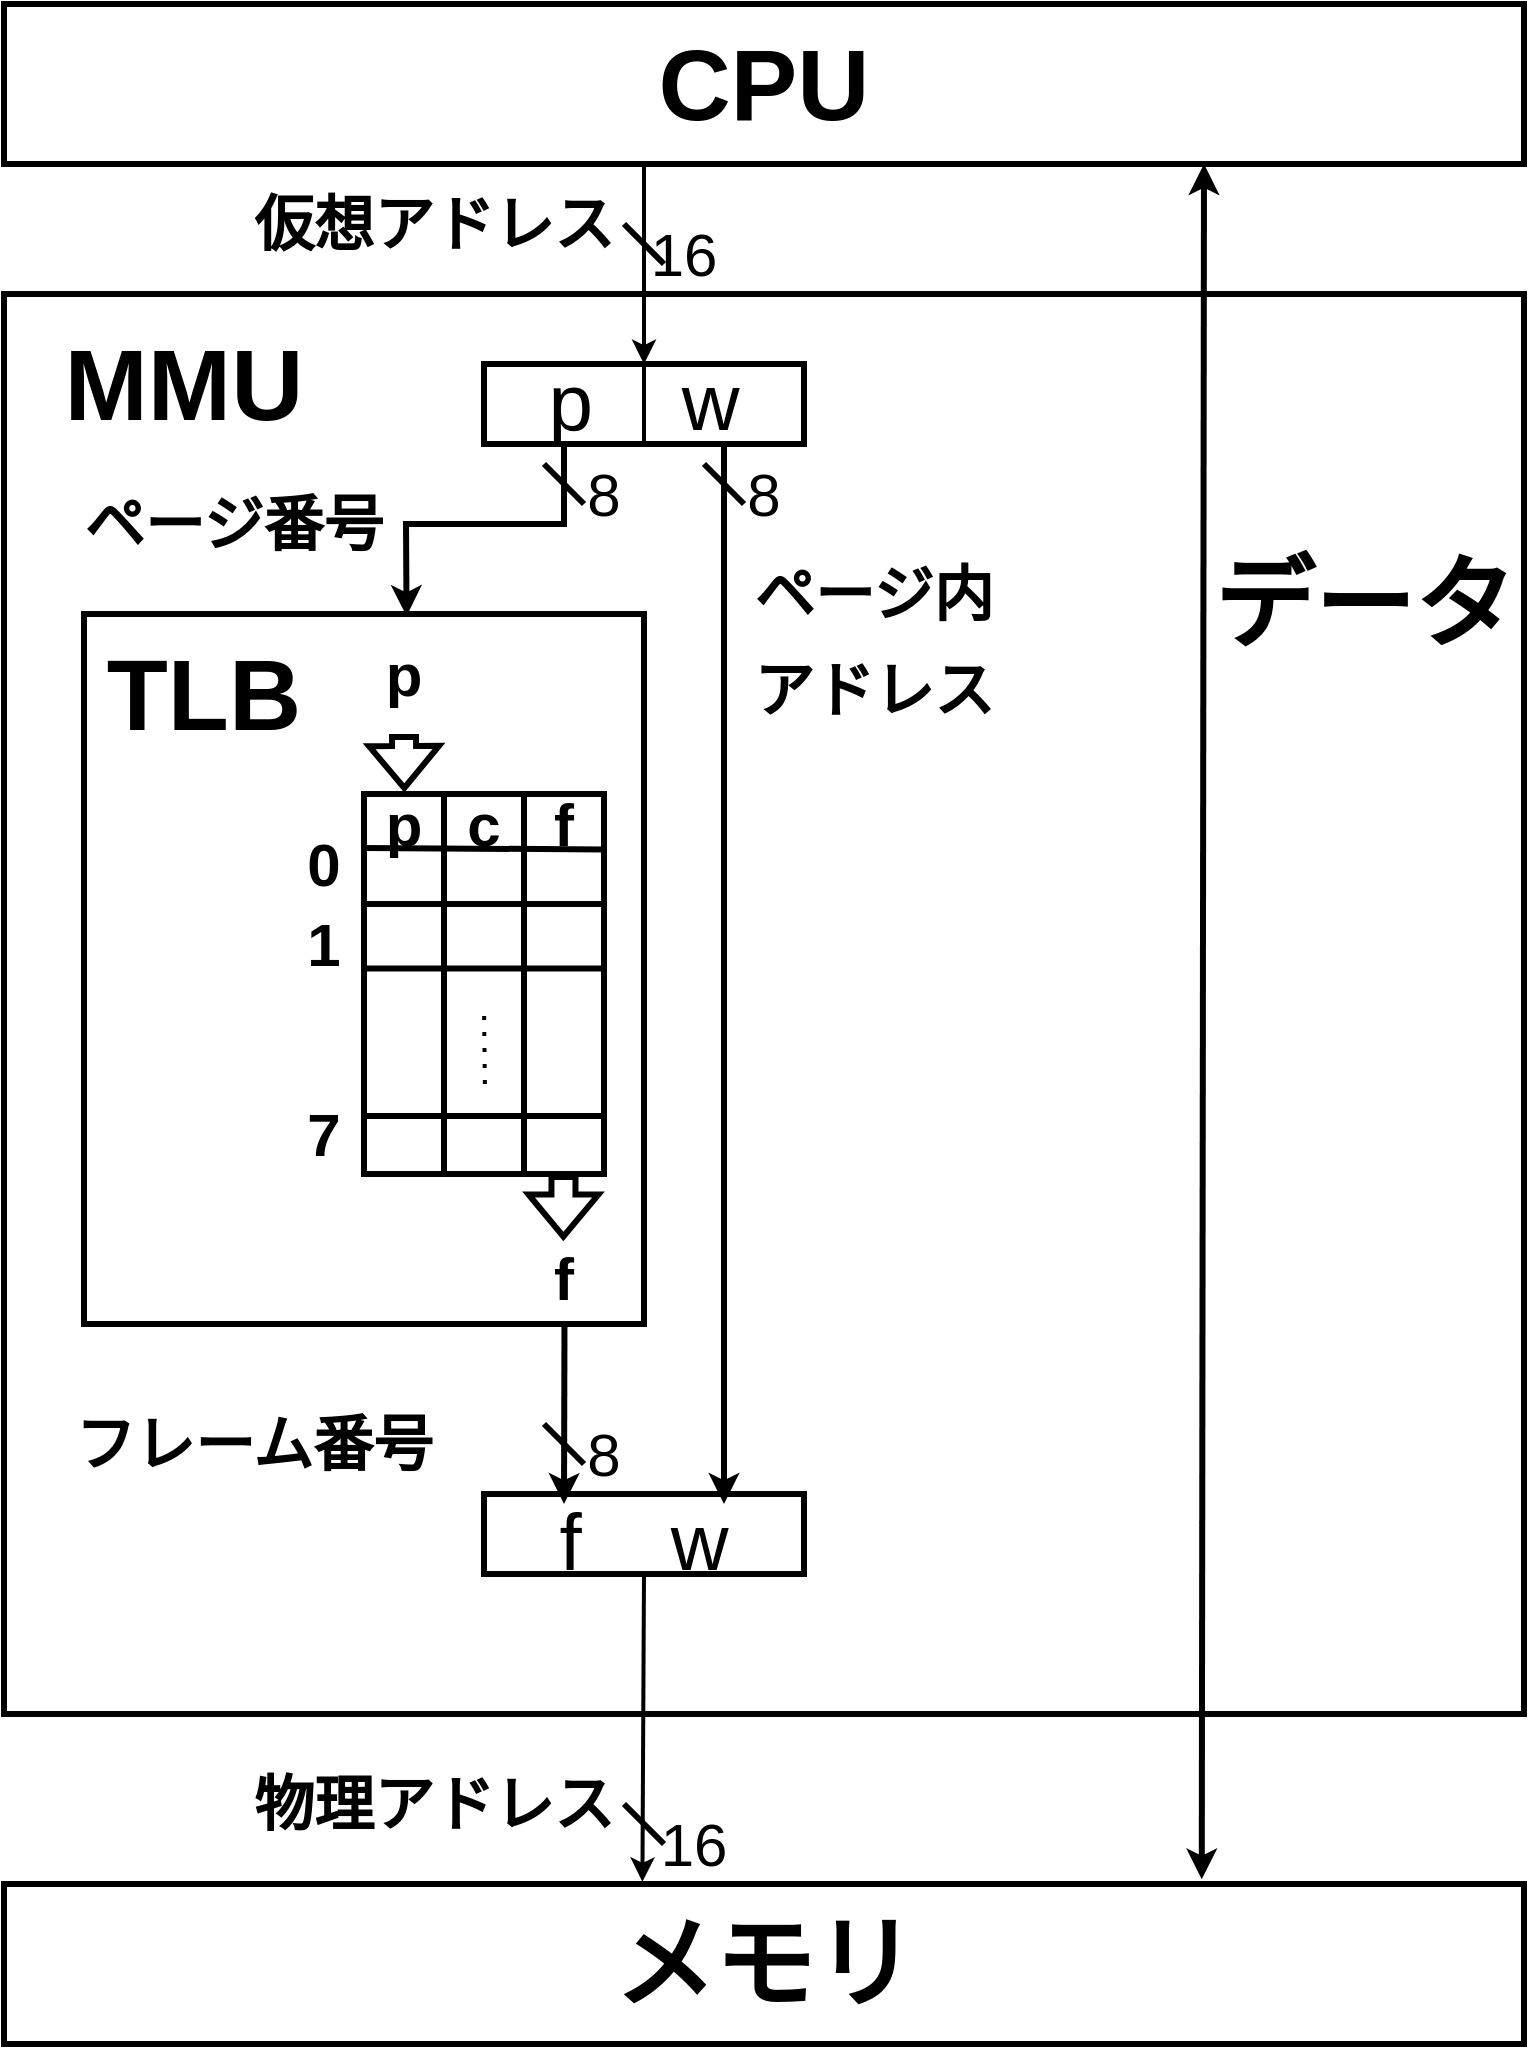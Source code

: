 <mxfile version="20.8.19" type="device"><diagram name="ページ1" id="uv7nDuziPGs3fqJkcBb7"><mxGraphModel dx="687" dy="699" grid="1" gridSize="10" guides="1" tooltips="1" connect="1" arrows="1" fold="1" page="1" pageScale="1" pageWidth="827" pageHeight="1169" math="0" shadow="0"><root><mxCell id="0"/><mxCell id="1" parent="0"/><mxCell id="39goXI8OQP6v56nTd_As-1" value="" style="rounded=0;whiteSpace=wrap;html=1;fillColor=none;strokeWidth=3;" parent="1" vertex="1"><mxGeometry x="40" y="165" width="760" height="710" as="geometry"/></mxCell><mxCell id="39goXI8OQP6v56nTd_As-2" value="&lt;font style=&quot;font-size: 50px;&quot;&gt;&lt;b&gt;CPU&lt;/b&gt;&lt;/font&gt;" style="rounded=0;whiteSpace=wrap;html=1;strokeWidth=3;fillColor=none;" parent="1" vertex="1"><mxGeometry x="40" y="20" width="760" height="80" as="geometry"/></mxCell><mxCell id="39goXI8OQP6v56nTd_As-3" value="&lt;b&gt;メモリ&lt;/b&gt;" style="rounded=0;whiteSpace=wrap;html=1;strokeWidth=3;fontSize=50;fillColor=none;" parent="1" vertex="1"><mxGeometry x="40" y="960" width="760" height="80" as="geometry"/></mxCell><mxCell id="39goXI8OQP6v56nTd_As-4" value="" style="endArrow=classic;startArrow=classic;html=1;rounded=0;fontSize=50;strokeWidth=3;exitX=0.788;exitY=-0.029;exitDx=0;exitDy=0;exitPerimeter=0;" parent="1" source="39goXI8OQP6v56nTd_As-3" edge="1"><mxGeometry width="50" height="50" relative="1" as="geometry"><mxPoint x="719" y="600" as="sourcePoint"/><mxPoint x="640" y="100" as="targetPoint"/></mxGeometry></mxCell><mxCell id="39goXI8OQP6v56nTd_As-5" value="&lt;b&gt;データ&lt;/b&gt;" style="text;html=1;strokeColor=none;fillColor=none;align=center;verticalAlign=middle;whiteSpace=wrap;rounded=0;fontSize=50;" parent="1" vertex="1"><mxGeometry x="640" y="290" width="160" height="60" as="geometry"/></mxCell><mxCell id="39goXI8OQP6v56nTd_As-6" value="" style="rounded=0;whiteSpace=wrap;html=1;strokeWidth=3;fontSize=50;fillColor=none;" parent="1" vertex="1"><mxGeometry x="280" y="200" width="160" height="40" as="geometry"/></mxCell><mxCell id="39goXI8OQP6v56nTd_As-7" value="" style="endArrow=none;html=1;rounded=0;strokeWidth=2;fontSize=50;entryX=0.5;entryY=0;entryDx=0;entryDy=0;startArrow=none;" parent="1" target="39goXI8OQP6v56nTd_As-6" edge="1"><mxGeometry width="50" height="50" relative="1" as="geometry"><mxPoint x="360" y="200.0" as="sourcePoint"/><mxPoint x="410" y="340" as="targetPoint"/></mxGeometry></mxCell><mxCell id="39goXI8OQP6v56nTd_As-11" value="" style="rounded=0;whiteSpace=wrap;html=1;strokeWidth=3;fontSize=50;fillColor=none;" parent="1" vertex="1"><mxGeometry x="280" y="765" width="160" height="40" as="geometry"/></mxCell><mxCell id="39goXI8OQP6v56nTd_As-8" value="&lt;font style=&quot;font-size: 40px;&quot;&gt;f &amp;nbsp; &amp;nbsp;w&lt;/font&gt;" style="text;html=1;strokeColor=none;fillColor=none;align=center;verticalAlign=middle;whiteSpace=wrap;rounded=0;fontSize=50;" parent="1" vertex="1"><mxGeometry x="280" y="770" width="160" height="30" as="geometry"/></mxCell><mxCell id="39goXI8OQP6v56nTd_As-14" value="" style="endArrow=none;html=1;rounded=0;strokeWidth=2;fontSize=50;entryX=0.5;entryY=0;entryDx=0;entryDy=0;" parent="1" target="39goXI8OQP6v56nTd_As-6" edge="1"><mxGeometry width="50" height="50" relative="1" as="geometry"><mxPoint x="360" y="240" as="sourcePoint"/><mxPoint x="400" y="200.0" as="targetPoint"/></mxGeometry></mxCell><mxCell id="39goXI8OQP6v56nTd_As-15" value="" style="rounded=0;whiteSpace=wrap;html=1;strokeWidth=3;fontSize=40;fillColor=none;" parent="1" vertex="1"><mxGeometry x="80" y="325" width="280" height="355" as="geometry"/></mxCell><mxCell id="39goXI8OQP6v56nTd_As-16" value="" style="endArrow=classic;html=1;rounded=0;strokeWidth=3;fontSize=40;exitX=0.75;exitY=1;exitDx=0;exitDy=0;entryX=0.75;entryY=0;entryDx=0;entryDy=0;" parent="1" source="39goXI8OQP6v56nTd_As-6" target="39goXI8OQP6v56nTd_As-8" edge="1"><mxGeometry width="50" height="50" relative="1" as="geometry"><mxPoint x="420" y="240.0" as="sourcePoint"/><mxPoint x="400" y="400" as="targetPoint"/></mxGeometry></mxCell><mxCell id="39goXI8OQP6v56nTd_As-17" value="&lt;font style=&quot;font-size: 40px;&quot;&gt;p &amp;nbsp; &amp;nbsp;w&lt;/font&gt;" style="text;html=1;strokeColor=none;fillColor=none;align=center;verticalAlign=middle;whiteSpace=wrap;rounded=0;fontSize=50;" parent="1" vertex="1"><mxGeometry x="280" y="200" width="160" height="30" as="geometry"/></mxCell><mxCell id="39goXI8OQP6v56nTd_As-18" value="&lt;font style=&quot;font-size: 30px;&quot;&gt;&lt;b&gt;ページ内&lt;br&gt;アドレス&lt;/b&gt;&lt;/font&gt;" style="text;html=1;strokeColor=none;fillColor=none;align=center;verticalAlign=middle;whiteSpace=wrap;rounded=0;fontSize=40;" parent="1" vertex="1"><mxGeometry x="390" y="320" width="170" height="30" as="geometry"/></mxCell><mxCell id="39goXI8OQP6v56nTd_As-19" value="" style="endArrow=classic;html=1;rounded=0;strokeWidth=2;fontSize=30;" parent="1" edge="1"><mxGeometry width="50" height="50" relative="1" as="geometry"><mxPoint x="360" y="100" as="sourcePoint"/><mxPoint x="360" y="200" as="targetPoint"/></mxGeometry></mxCell><mxCell id="39goXI8OQP6v56nTd_As-20" value="" style="endArrow=classic;html=1;rounded=0;strokeWidth=3;fontSize=30;exitX=0.25;exitY=1;exitDx=0;exitDy=0;entryX=0.576;entryY=0.003;entryDx=0;entryDy=0;entryPerimeter=0;" parent="1" source="39goXI8OQP6v56nTd_As-6" target="39goXI8OQP6v56nTd_As-15" edge="1"><mxGeometry width="50" height="50" relative="1" as="geometry"><mxPoint x="320" y="290" as="sourcePoint"/><mxPoint x="370" y="240" as="targetPoint"/><Array as="points"><mxPoint x="320" y="280"/><mxPoint x="241" y="280"/></Array></mxGeometry></mxCell><mxCell id="39goXI8OQP6v56nTd_As-21" value="" style="endArrow=classic;html=1;rounded=0;strokeWidth=3;fontSize=30;entryX=0.25;entryY=0;entryDx=0;entryDy=0;exitX=0.858;exitY=1.002;exitDx=0;exitDy=0;exitPerimeter=0;" parent="1" source="39goXI8OQP6v56nTd_As-15" target="39goXI8OQP6v56nTd_As-8" edge="1"><mxGeometry width="50" height="50" relative="1" as="geometry"><mxPoint x="320" y="290" as="sourcePoint"/><mxPoint x="370" y="240" as="targetPoint"/><Array as="points"/></mxGeometry></mxCell><mxCell id="39goXI8OQP6v56nTd_As-22" value="" style="endArrow=classic;html=1;rounded=0;strokeWidth=2;fontSize=30;exitX=0.5;exitY=1;exitDx=0;exitDy=0;entryX=0.42;entryY=-0.014;entryDx=0;entryDy=0;entryPerimeter=0;" parent="1" source="39goXI8OQP6v56nTd_As-11" target="39goXI8OQP6v56nTd_As-3" edge="1"><mxGeometry width="50" height="50" relative="1" as="geometry"><mxPoint x="320" y="430" as="sourcePoint"/><mxPoint x="370" y="380" as="targetPoint"/></mxGeometry></mxCell><mxCell id="39goXI8OQP6v56nTd_As-23" value="&lt;b&gt;&lt;font style=&quot;font-size: 50px;&quot;&gt;MMU&lt;/font&gt;&lt;/b&gt;" style="text;html=1;strokeColor=none;fillColor=none;align=center;verticalAlign=middle;whiteSpace=wrap;rounded=0;fontSize=30;" parent="1" vertex="1"><mxGeometry x="50" y="170" width="160" height="80" as="geometry"/></mxCell><mxCell id="39goXI8OQP6v56nTd_As-25" value="&lt;b&gt;ページ番号&lt;/b&gt;" style="text;html=1;strokeColor=none;fillColor=none;align=center;verticalAlign=middle;whiteSpace=wrap;rounded=0;fontSize=30;" parent="1" vertex="1"><mxGeometry x="60" y="260" width="190" height="40" as="geometry"/></mxCell><mxCell id="39goXI8OQP6v56nTd_As-26" value="&lt;b&gt;フレーム番号&lt;/b&gt;" style="text;html=1;strokeColor=none;fillColor=none;align=center;verticalAlign=middle;whiteSpace=wrap;rounded=0;fontSize=30;" parent="1" vertex="1"><mxGeometry x="70" y="720" width="190" height="40" as="geometry"/></mxCell><mxCell id="12gt-B-FI6yZurLDvkHR-6" value="" style="endArrow=none;html=1;rounded=0;fontSize=30;strokeWidth=3;" parent="1" edge="1"><mxGeometry width="50" height="50" relative="1" as="geometry"><mxPoint x="330" y="270" as="sourcePoint"/><mxPoint x="310" y="250" as="targetPoint"/></mxGeometry></mxCell><mxCell id="12gt-B-FI6yZurLDvkHR-7" value="8" style="text;html=1;strokeColor=none;fillColor=none;align=center;verticalAlign=middle;whiteSpace=wrap;rounded=0;fontSize=30;" parent="1" vertex="1"><mxGeometry x="330" y="250" width="20" height="30" as="geometry"/></mxCell><mxCell id="12gt-B-FI6yZurLDvkHR-8" value="" style="endArrow=none;html=1;rounded=0;fontSize=30;strokeWidth=3;" parent="1" edge="1"><mxGeometry width="50" height="50" relative="1" as="geometry"><mxPoint x="410" y="270.0" as="sourcePoint"/><mxPoint x="390" y="250" as="targetPoint"/></mxGeometry></mxCell><mxCell id="12gt-B-FI6yZurLDvkHR-9" value="8" style="text;html=1;strokeColor=none;fillColor=none;align=center;verticalAlign=middle;whiteSpace=wrap;rounded=0;fontSize=30;" parent="1" vertex="1"><mxGeometry x="410" y="250" width="20" height="30" as="geometry"/></mxCell><mxCell id="12gt-B-FI6yZurLDvkHR-10" value="" style="endArrow=none;html=1;rounded=0;fontSize=30;strokeWidth=3;" parent="1" edge="1"><mxGeometry width="50" height="50" relative="1" as="geometry"><mxPoint x="330" y="750" as="sourcePoint"/><mxPoint x="310" y="730" as="targetPoint"/></mxGeometry></mxCell><mxCell id="12gt-B-FI6yZurLDvkHR-11" value="8" style="text;html=1;strokeColor=none;fillColor=none;align=center;verticalAlign=middle;whiteSpace=wrap;rounded=0;fontSize=30;" parent="1" vertex="1"><mxGeometry x="330" y="730" width="20" height="30" as="geometry"/></mxCell><mxCell id="12gt-B-FI6yZurLDvkHR-12" value="" style="endArrow=none;html=1;rounded=0;fontSize=30;strokeWidth=3;" parent="1" edge="1"><mxGeometry width="50" height="50" relative="1" as="geometry"><mxPoint x="370" y="940" as="sourcePoint"/><mxPoint x="350" y="920" as="targetPoint"/></mxGeometry></mxCell><mxCell id="12gt-B-FI6yZurLDvkHR-13" value="16" style="text;html=1;strokeColor=none;fillColor=none;align=center;verticalAlign=middle;whiteSpace=wrap;rounded=0;fontSize=30;" parent="1" vertex="1"><mxGeometry x="370" y="925" width="30" height="30" as="geometry"/></mxCell><mxCell id="12gt-B-FI6yZurLDvkHR-14" value="" style="endArrow=none;html=1;rounded=0;fontSize=30;strokeWidth=3;" parent="1" edge="1"><mxGeometry width="50" height="50" relative="1" as="geometry"><mxPoint x="370" y="150" as="sourcePoint"/><mxPoint x="350" y="130" as="targetPoint"/></mxGeometry></mxCell><mxCell id="12gt-B-FI6yZurLDvkHR-15" value="16" style="text;html=1;strokeColor=none;fillColor=none;align=center;verticalAlign=middle;whiteSpace=wrap;rounded=0;fontSize=30;" parent="1" vertex="1"><mxGeometry x="370" y="130" width="20" height="30" as="geometry"/></mxCell><mxCell id="12gt-B-FI6yZurLDvkHR-19" value="" style="rounded=0;whiteSpace=wrap;html=1;strokeWidth=3;fontSize=30;fillColor=none;" parent="1" vertex="1"><mxGeometry x="220" y="415" width="120" height="190" as="geometry"/></mxCell><mxCell id="12gt-B-FI6yZurLDvkHR-20" value="" style="endArrow=none;html=1;rounded=0;strokeWidth=3;fontSize=30;" parent="1" edge="1"><mxGeometry width="50" height="50" relative="1" as="geometry"><mxPoint x="300" y="605" as="sourcePoint"/><mxPoint x="300" y="415" as="targetPoint"/></mxGeometry></mxCell><mxCell id="12gt-B-FI6yZurLDvkHR-21" value="" style="endArrow=none;html=1;rounded=0;strokeWidth=3;fontSize=30;entryX=0;entryY=0;entryDx=0;entryDy=0;" parent="1" target="12gt-B-FI6yZurLDvkHR-34" edge="1"><mxGeometry width="50" height="50" relative="1" as="geometry"><mxPoint x="260" y="605" as="sourcePoint"/><mxPoint x="260" y="410" as="targetPoint"/></mxGeometry></mxCell><mxCell id="12gt-B-FI6yZurLDvkHR-22" value="" style="endArrow=none;html=1;rounded=0;strokeWidth=3;fontSize=30;exitX=-0.002;exitY=0.142;exitDx=0;exitDy=0;exitPerimeter=0;entryX=1.001;entryY=0.146;entryDx=0;entryDy=0;entryPerimeter=0;" parent="1" source="12gt-B-FI6yZurLDvkHR-19" target="12gt-B-FI6yZurLDvkHR-19" edge="1"><mxGeometry width="50" height="50" relative="1" as="geometry"><mxPoint x="150" y="610" as="sourcePoint"/><mxPoint x="200" y="560" as="targetPoint"/></mxGeometry></mxCell><mxCell id="12gt-B-FI6yZurLDvkHR-23" value="" style="endArrow=none;html=1;rounded=0;strokeWidth=3;fontSize=30;" parent="1" edge="1"><mxGeometry width="50" height="50" relative="1" as="geometry"><mxPoint x="220" y="502.21" as="sourcePoint"/><mxPoint x="340" y="502.21" as="targetPoint"/></mxGeometry></mxCell><mxCell id="12gt-B-FI6yZurLDvkHR-25" value="" style="endArrow=none;html=1;rounded=0;strokeWidth=3;fontSize=30;" parent="1" edge="1"><mxGeometry width="50" height="50" relative="1" as="geometry"><mxPoint x="220" y="576" as="sourcePoint"/><mxPoint x="340" y="576" as="targetPoint"/></mxGeometry></mxCell><mxCell id="12gt-B-FI6yZurLDvkHR-26" value="" style="endArrow=none;dashed=1;html=1;dashPattern=1 3;strokeWidth=2;rounded=0;fontSize=30;" parent="1" edge="1"><mxGeometry width="50" height="50" relative="1" as="geometry"><mxPoint x="280.43" y="560" as="sourcePoint"/><mxPoint x="280" y="520" as="targetPoint"/></mxGeometry></mxCell><mxCell id="12gt-B-FI6yZurLDvkHR-27" value="&lt;font style=&quot;font-size: 50px;&quot;&gt;&lt;b&gt;TLB&lt;/b&gt;&lt;/font&gt;" style="text;html=1;strokeColor=none;fillColor=none;align=center;verticalAlign=middle;whiteSpace=wrap;rounded=0;fontSize=30;" parent="1" vertex="1"><mxGeometry x="80" y="325" width="120" height="80" as="geometry"/></mxCell><mxCell id="12gt-B-FI6yZurLDvkHR-28" value="" style="shape=flexArrow;endArrow=classic;html=1;rounded=0;strokeWidth=3;fontSize=50;entryX=0.168;entryY=-0.008;entryDx=0;entryDy=0;entryPerimeter=0;" parent="1" target="12gt-B-FI6yZurLDvkHR-19" edge="1"><mxGeometry width="50" height="50" relative="1" as="geometry"><mxPoint x="240" y="385" as="sourcePoint"/><mxPoint x="200" y="510" as="targetPoint"/></mxGeometry></mxCell><mxCell id="12gt-B-FI6yZurLDvkHR-30" value="&lt;font style=&quot;font-size: 30px;&quot;&gt;&lt;b&gt;p&lt;/b&gt;&lt;/font&gt;" style="text;html=1;strokeColor=none;fillColor=none;align=center;verticalAlign=middle;whiteSpace=wrap;rounded=0;fontSize=50;" parent="1" vertex="1"><mxGeometry x="220" y="340" width="40" height="15" as="geometry"/></mxCell><mxCell id="12gt-B-FI6yZurLDvkHR-31" value="&lt;font style=&quot;font-size: 30px;&quot;&gt;&lt;b&gt;f&lt;/b&gt;&lt;/font&gt;" style="text;html=1;strokeColor=none;fillColor=none;align=center;verticalAlign=middle;whiteSpace=wrap;rounded=0;fontSize=50;" parent="1" vertex="1"><mxGeometry x="290" y="635" width="60" height="30" as="geometry"/></mxCell><mxCell id="12gt-B-FI6yZurLDvkHR-32" value="" style="shape=flexArrow;endArrow=classic;html=1;rounded=0;strokeWidth=3;fontSize=50;entryX=0.168;entryY=-0.008;entryDx=0;entryDy=0;entryPerimeter=0;" parent="1" edge="1"><mxGeometry width="50" height="50" relative="1" as="geometry"><mxPoint x="319.75" y="605" as="sourcePoint"/><mxPoint x="319.7" y="637.76" as="targetPoint"/></mxGeometry></mxCell><mxCell id="12gt-B-FI6yZurLDvkHR-33" value="&lt;b&gt;p&lt;/b&gt;" style="text;html=1;strokeColor=none;fillColor=none;align=center;verticalAlign=middle;whiteSpace=wrap;rounded=0;fontSize=30;" parent="1" vertex="1"><mxGeometry x="220" y="415" width="40" height="30" as="geometry"/></mxCell><mxCell id="12gt-B-FI6yZurLDvkHR-34" value="&lt;b&gt;c&lt;/b&gt;" style="text;html=1;strokeColor=none;fillColor=none;align=center;verticalAlign=middle;whiteSpace=wrap;rounded=0;fontSize=30;" parent="1" vertex="1"><mxGeometry x="260" y="415" width="40" height="30" as="geometry"/></mxCell><mxCell id="12gt-B-FI6yZurLDvkHR-35" value="&lt;b&gt;f&lt;/b&gt;" style="text;html=1;strokeColor=none;fillColor=none;align=center;verticalAlign=middle;whiteSpace=wrap;rounded=0;fontSize=30;" parent="1" vertex="1"><mxGeometry x="300" y="410" width="40" height="40" as="geometry"/></mxCell><mxCell id="9wc63omH75hrdJL3j-Wr-1" value="&lt;b&gt;0&lt;/b&gt;" style="text;html=1;strokeColor=none;fillColor=none;align=center;verticalAlign=middle;whiteSpace=wrap;rounded=0;fontSize=30;" parent="1" vertex="1"><mxGeometry x="180" y="440" width="40" height="20" as="geometry"/></mxCell><mxCell id="9wc63omH75hrdJL3j-Wr-2" value="" style="endArrow=none;html=1;rounded=0;strokeWidth=3;fontSize=30;" parent="1" edge="1"><mxGeometry width="50" height="50" relative="1" as="geometry"><mxPoint x="220" y="470" as="sourcePoint"/><mxPoint x="340" y="470" as="targetPoint"/></mxGeometry></mxCell><mxCell id="9wc63omH75hrdJL3j-Wr-3" value="&lt;b&gt;1&lt;/b&gt;" style="text;html=1;strokeColor=none;fillColor=none;align=center;verticalAlign=middle;whiteSpace=wrap;rounded=0;fontSize=30;" parent="1" vertex="1"><mxGeometry x="180" y="480" width="40" height="20" as="geometry"/></mxCell><mxCell id="9wc63omH75hrdJL3j-Wr-4" value="&lt;b&gt;7&lt;/b&gt;" style="text;html=1;strokeColor=none;fillColor=none;align=center;verticalAlign=middle;whiteSpace=wrap;rounded=0;fontSize=30;" parent="1" vertex="1"><mxGeometry x="180" y="575" width="40" height="20" as="geometry"/></mxCell><mxCell id="dWD2GDIsRTv9bnWPPovx-1" value="&lt;b&gt;仮想アドレス&lt;/b&gt;" style="text;html=1;strokeColor=none;fillColor=none;align=center;verticalAlign=middle;whiteSpace=wrap;rounded=0;fontSize=30;" vertex="1" parent="1"><mxGeometry x="160" y="110" width="190" height="40" as="geometry"/></mxCell><mxCell id="dWD2GDIsRTv9bnWPPovx-2" value="&lt;b&gt;物理アドレス&lt;/b&gt;" style="text;html=1;strokeColor=none;fillColor=none;align=center;verticalAlign=middle;whiteSpace=wrap;rounded=0;fontSize=30;" vertex="1" parent="1"><mxGeometry x="160" y="900" width="190" height="40" as="geometry"/></mxCell></root></mxGraphModel></diagram></mxfile>